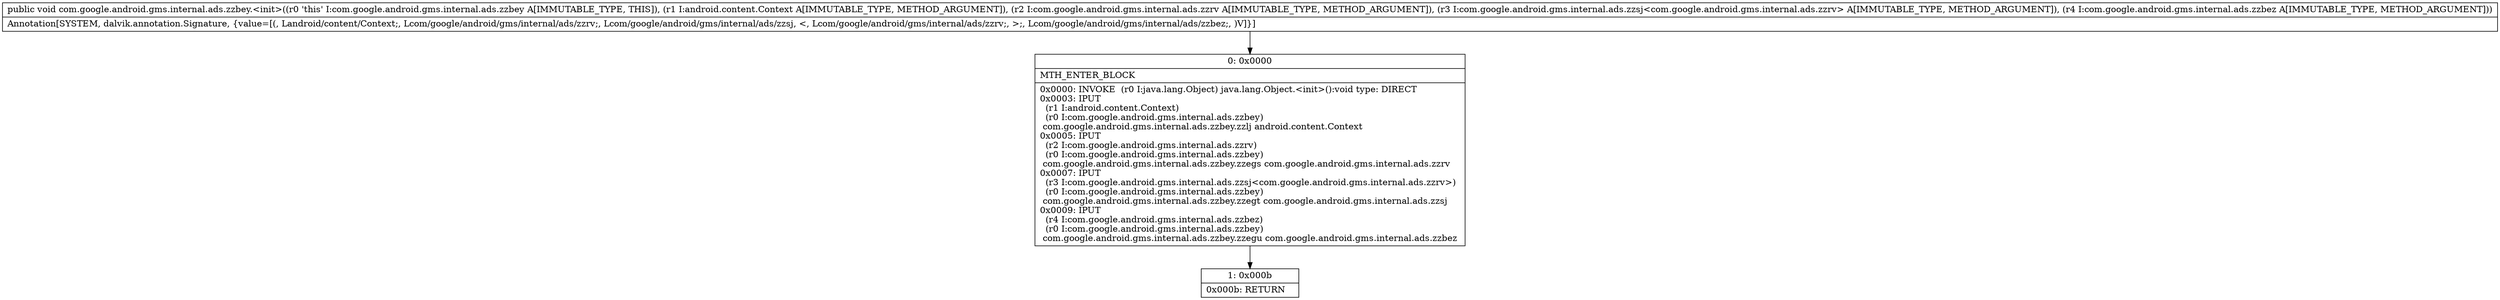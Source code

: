 digraph "CFG forcom.google.android.gms.internal.ads.zzbey.\<init\>(Landroid\/content\/Context;Lcom\/google\/android\/gms\/internal\/ads\/zzrv;Lcom\/google\/android\/gms\/internal\/ads\/zzsj;Lcom\/google\/android\/gms\/internal\/ads\/zzbez;)V" {
Node_0 [shape=record,label="{0\:\ 0x0000|MTH_ENTER_BLOCK\l|0x0000: INVOKE  (r0 I:java.lang.Object) java.lang.Object.\<init\>():void type: DIRECT \l0x0003: IPUT  \l  (r1 I:android.content.Context)\l  (r0 I:com.google.android.gms.internal.ads.zzbey)\l com.google.android.gms.internal.ads.zzbey.zzlj android.content.Context \l0x0005: IPUT  \l  (r2 I:com.google.android.gms.internal.ads.zzrv)\l  (r0 I:com.google.android.gms.internal.ads.zzbey)\l com.google.android.gms.internal.ads.zzbey.zzegs com.google.android.gms.internal.ads.zzrv \l0x0007: IPUT  \l  (r3 I:com.google.android.gms.internal.ads.zzsj\<com.google.android.gms.internal.ads.zzrv\>)\l  (r0 I:com.google.android.gms.internal.ads.zzbey)\l com.google.android.gms.internal.ads.zzbey.zzegt com.google.android.gms.internal.ads.zzsj \l0x0009: IPUT  \l  (r4 I:com.google.android.gms.internal.ads.zzbez)\l  (r0 I:com.google.android.gms.internal.ads.zzbey)\l com.google.android.gms.internal.ads.zzbey.zzegu com.google.android.gms.internal.ads.zzbez \l}"];
Node_1 [shape=record,label="{1\:\ 0x000b|0x000b: RETURN   \l}"];
MethodNode[shape=record,label="{public void com.google.android.gms.internal.ads.zzbey.\<init\>((r0 'this' I:com.google.android.gms.internal.ads.zzbey A[IMMUTABLE_TYPE, THIS]), (r1 I:android.content.Context A[IMMUTABLE_TYPE, METHOD_ARGUMENT]), (r2 I:com.google.android.gms.internal.ads.zzrv A[IMMUTABLE_TYPE, METHOD_ARGUMENT]), (r3 I:com.google.android.gms.internal.ads.zzsj\<com.google.android.gms.internal.ads.zzrv\> A[IMMUTABLE_TYPE, METHOD_ARGUMENT]), (r4 I:com.google.android.gms.internal.ads.zzbez A[IMMUTABLE_TYPE, METHOD_ARGUMENT]))  | Annotation[SYSTEM, dalvik.annotation.Signature, \{value=[(, Landroid\/content\/Context;, Lcom\/google\/android\/gms\/internal\/ads\/zzrv;, Lcom\/google\/android\/gms\/internal\/ads\/zzsj, \<, Lcom\/google\/android\/gms\/internal\/ads\/zzrv;, \>;, Lcom\/google\/android\/gms\/internal\/ads\/zzbez;, )V]\}]\l}"];
MethodNode -> Node_0;
Node_0 -> Node_1;
}

